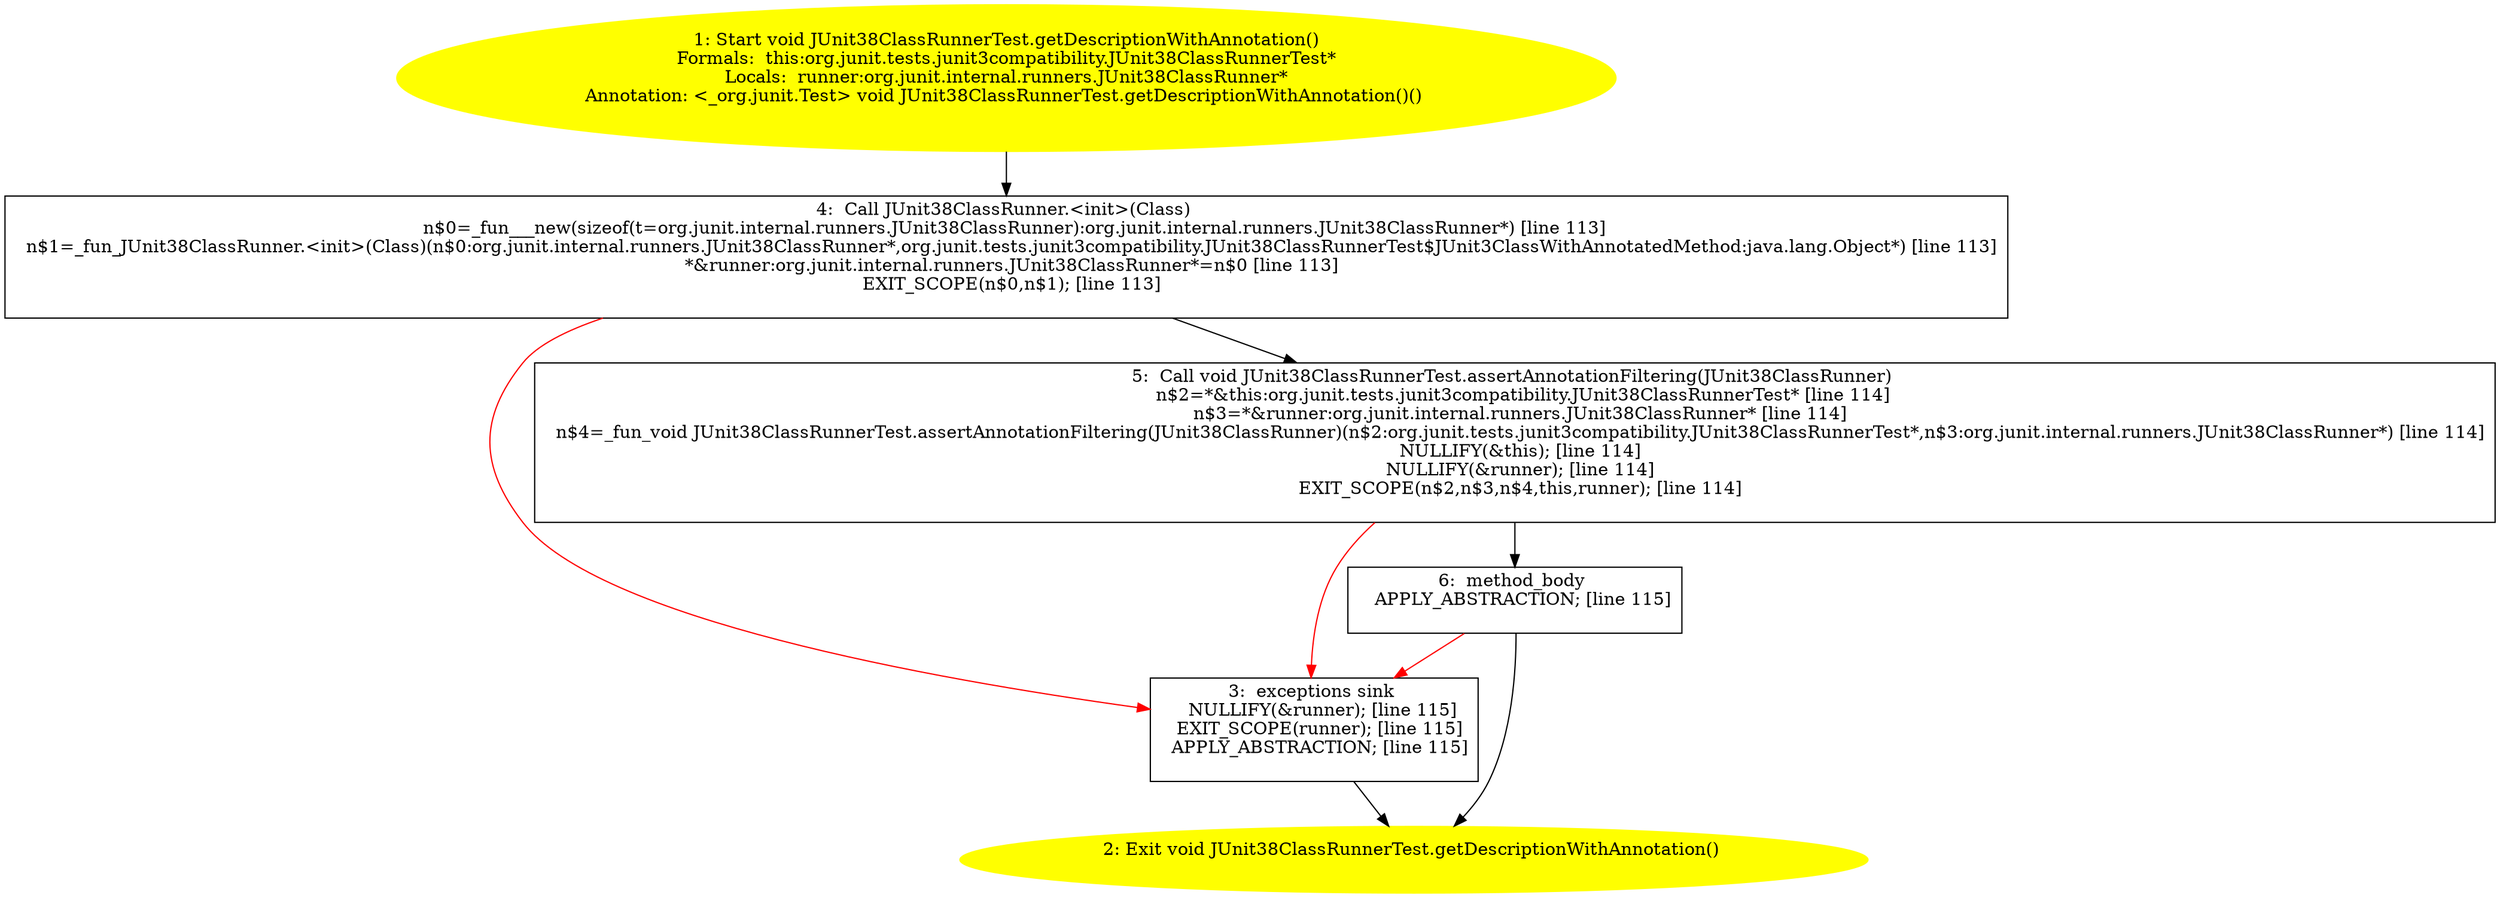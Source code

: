 /* @generated */
digraph cfg {
"org.junit.tests.junit3compatibility.JUnit38ClassRunnerTest.getDescriptionWithAnnotation():void.1de1a090bf9cc48aba3e00583d5888e5_1" [label="1: Start void JUnit38ClassRunnerTest.getDescriptionWithAnnotation()\nFormals:  this:org.junit.tests.junit3compatibility.JUnit38ClassRunnerTest*\nLocals:  runner:org.junit.internal.runners.JUnit38ClassRunner*\nAnnotation: <_org.junit.Test> void JUnit38ClassRunnerTest.getDescriptionWithAnnotation()() \n  " color=yellow style=filled]
	

	 "org.junit.tests.junit3compatibility.JUnit38ClassRunnerTest.getDescriptionWithAnnotation():void.1de1a090bf9cc48aba3e00583d5888e5_1" -> "org.junit.tests.junit3compatibility.JUnit38ClassRunnerTest.getDescriptionWithAnnotation():void.1de1a090bf9cc48aba3e00583d5888e5_4" ;
"org.junit.tests.junit3compatibility.JUnit38ClassRunnerTest.getDescriptionWithAnnotation():void.1de1a090bf9cc48aba3e00583d5888e5_2" [label="2: Exit void JUnit38ClassRunnerTest.getDescriptionWithAnnotation() \n  " color=yellow style=filled]
	

"org.junit.tests.junit3compatibility.JUnit38ClassRunnerTest.getDescriptionWithAnnotation():void.1de1a090bf9cc48aba3e00583d5888e5_3" [label="3:  exceptions sink \n   NULLIFY(&runner); [line 115]\n  EXIT_SCOPE(runner); [line 115]\n  APPLY_ABSTRACTION; [line 115]\n " shape="box"]
	

	 "org.junit.tests.junit3compatibility.JUnit38ClassRunnerTest.getDescriptionWithAnnotation():void.1de1a090bf9cc48aba3e00583d5888e5_3" -> "org.junit.tests.junit3compatibility.JUnit38ClassRunnerTest.getDescriptionWithAnnotation():void.1de1a090bf9cc48aba3e00583d5888e5_2" ;
"org.junit.tests.junit3compatibility.JUnit38ClassRunnerTest.getDescriptionWithAnnotation():void.1de1a090bf9cc48aba3e00583d5888e5_4" [label="4:  Call JUnit38ClassRunner.<init>(Class) \n   n$0=_fun___new(sizeof(t=org.junit.internal.runners.JUnit38ClassRunner):org.junit.internal.runners.JUnit38ClassRunner*) [line 113]\n  n$1=_fun_JUnit38ClassRunner.<init>(Class)(n$0:org.junit.internal.runners.JUnit38ClassRunner*,org.junit.tests.junit3compatibility.JUnit38ClassRunnerTest$JUnit3ClassWithAnnotatedMethod:java.lang.Object*) [line 113]\n  *&runner:org.junit.internal.runners.JUnit38ClassRunner*=n$0 [line 113]\n  EXIT_SCOPE(n$0,n$1); [line 113]\n " shape="box"]
	

	 "org.junit.tests.junit3compatibility.JUnit38ClassRunnerTest.getDescriptionWithAnnotation():void.1de1a090bf9cc48aba3e00583d5888e5_4" -> "org.junit.tests.junit3compatibility.JUnit38ClassRunnerTest.getDescriptionWithAnnotation():void.1de1a090bf9cc48aba3e00583d5888e5_5" ;
	 "org.junit.tests.junit3compatibility.JUnit38ClassRunnerTest.getDescriptionWithAnnotation():void.1de1a090bf9cc48aba3e00583d5888e5_4" -> "org.junit.tests.junit3compatibility.JUnit38ClassRunnerTest.getDescriptionWithAnnotation():void.1de1a090bf9cc48aba3e00583d5888e5_3" [color="red" ];
"org.junit.tests.junit3compatibility.JUnit38ClassRunnerTest.getDescriptionWithAnnotation():void.1de1a090bf9cc48aba3e00583d5888e5_5" [label="5:  Call void JUnit38ClassRunnerTest.assertAnnotationFiltering(JUnit38ClassRunner) \n   n$2=*&this:org.junit.tests.junit3compatibility.JUnit38ClassRunnerTest* [line 114]\n  n$3=*&runner:org.junit.internal.runners.JUnit38ClassRunner* [line 114]\n  n$4=_fun_void JUnit38ClassRunnerTest.assertAnnotationFiltering(JUnit38ClassRunner)(n$2:org.junit.tests.junit3compatibility.JUnit38ClassRunnerTest*,n$3:org.junit.internal.runners.JUnit38ClassRunner*) [line 114]\n  NULLIFY(&this); [line 114]\n  NULLIFY(&runner); [line 114]\n  EXIT_SCOPE(n$2,n$3,n$4,this,runner); [line 114]\n " shape="box"]
	

	 "org.junit.tests.junit3compatibility.JUnit38ClassRunnerTest.getDescriptionWithAnnotation():void.1de1a090bf9cc48aba3e00583d5888e5_5" -> "org.junit.tests.junit3compatibility.JUnit38ClassRunnerTest.getDescriptionWithAnnotation():void.1de1a090bf9cc48aba3e00583d5888e5_6" ;
	 "org.junit.tests.junit3compatibility.JUnit38ClassRunnerTest.getDescriptionWithAnnotation():void.1de1a090bf9cc48aba3e00583d5888e5_5" -> "org.junit.tests.junit3compatibility.JUnit38ClassRunnerTest.getDescriptionWithAnnotation():void.1de1a090bf9cc48aba3e00583d5888e5_3" [color="red" ];
"org.junit.tests.junit3compatibility.JUnit38ClassRunnerTest.getDescriptionWithAnnotation():void.1de1a090bf9cc48aba3e00583d5888e5_6" [label="6:  method_body \n   APPLY_ABSTRACTION; [line 115]\n " shape="box"]
	

	 "org.junit.tests.junit3compatibility.JUnit38ClassRunnerTest.getDescriptionWithAnnotation():void.1de1a090bf9cc48aba3e00583d5888e5_6" -> "org.junit.tests.junit3compatibility.JUnit38ClassRunnerTest.getDescriptionWithAnnotation():void.1de1a090bf9cc48aba3e00583d5888e5_2" ;
	 "org.junit.tests.junit3compatibility.JUnit38ClassRunnerTest.getDescriptionWithAnnotation():void.1de1a090bf9cc48aba3e00583d5888e5_6" -> "org.junit.tests.junit3compatibility.JUnit38ClassRunnerTest.getDescriptionWithAnnotation():void.1de1a090bf9cc48aba3e00583d5888e5_3" [color="red" ];
}
